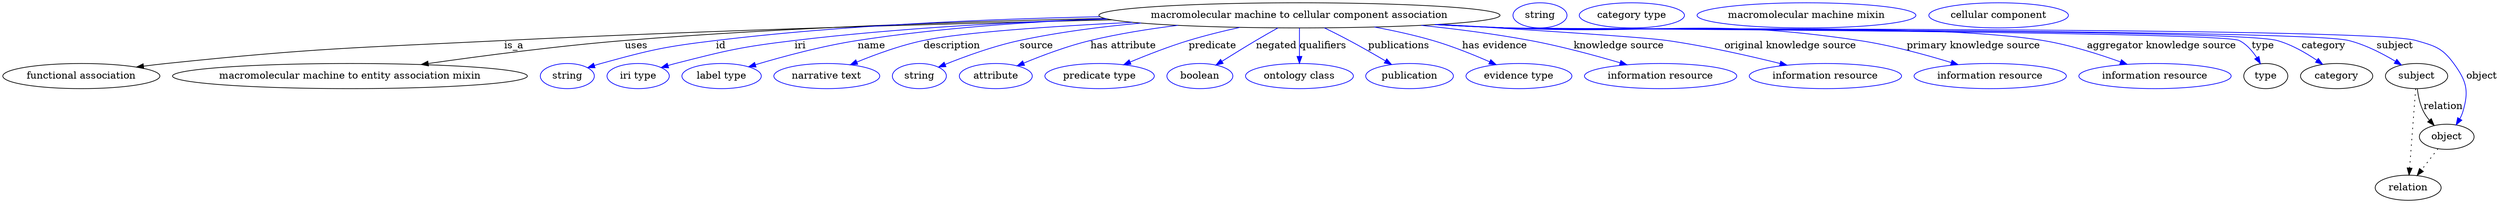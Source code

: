 digraph {
	graph [bb="0,0,3553.8,283"];
	node [label="\N"];
	"macromolecular machine to cellular component association"	[height=0.5,
		label="macromolecular machine to cellular component association",
		pos="1845.8,265",
		width=7.9437];
	"functional association"	[height=0.5,
		pos="111.79,178",
		width=3.1053];
	"macromolecular machine to cellular component association" -> "functional association"	[label=is_a,
		lp="727.79,221.5",
		pos="e,190.45,190.88 1578.6,258.57 1349.2,253.23 1009.6,243.71 713.79,229 499.77,218.35 445.91,218.25 232.79,196 222.29,194.9 211.3,193.59 \
200.41,192.19"];
	"macromolecular machine to entity association mixin"	[height=0.5,
		pos="494.79,178",
		width=7.023];
	"macromolecular machine to cellular component association" -> "macromolecular machine to entity association mixin"	[label=uses,
		lp="902.29,221.5",
		pos="e,596.2,194.53 1568.7,260.55 1376.7,256.53 1115.4,247.83 885.79,229 791.3,221.25 684.58,207.25 606.54,196.03"];
	id	[color=blue,
		height=0.5,
		label=string,
		pos="803.79,178",
		width=1.0652];
	"macromolecular machine to cellular component association" -> id	[color=blue,
		label=id,
		lp="1022.8,221.5",
		pos="e,832.77,190.01 1561.6,262.99 1400.9,259.67 1196.6,250.86 1015.8,229 941.98,220.07 923.46,215.79 851.79,196 848.68,195.14 845.48,\
194.18 842.28,193.17",
		style=solid];
	iri	[color=blue,
		height=0.5,
		label="iri type",
		pos="904.79,178",
		width=1.2277];
	"macromolecular machine to cellular component association" -> iri	[color=blue,
		label=iri,
		lp="1135.8,221.5",
		pos="e,937.69,190.22 1571.8,259.84 1437.6,255.46 1273.8,246.64 1127.8,229 1051.4,219.77 1032.3,215.12 957.79,196 954.41,195.13 950.93,\
194.17 947.45,193.16",
		style=solid];
	name	[color=blue,
		height=0.5,
		label="label type",
		pos="1023.8,178",
		width=1.5707];
	"macromolecular machine to cellular component association" -> name	[color=blue,
		label=name,
		lp="1237.8,221.5",
		pos="e,1062.3,191.33 1569.4,260.31 1459.5,255.8 1332.2,246.75 1217.8,229 1167.5,221.19 1111.2,205.96 1072.3,194.35",
		style=solid];
	description	[color=blue,
		height=0.5,
		label="narrative text",
		pos="1173.8,178",
		width=2.0943];
	"macromolecular machine to cellular component association" -> description	[color=blue,
		label=description,
		lp="1352.3,221.5",
		pos="e,1207.3,194.18 1608.1,254.95 1492.9,249.24 1367.7,240.7 1311.8,229 1279,222.14 1243.5,209.15 1216.8,198.13",
		style=solid];
	source	[color=blue,
		height=0.5,
		label=string,
		pos="1305.8,178",
		width=1.0652];
	"macromolecular machine to cellular component association" -> source	[color=blue,
		label=source,
		lp="1471.8,221.5",
		pos="e,1332.9,190.9 1620.4,253.91 1563.7,248.71 1503.2,240.86 1447.8,229 1411,221.12 1370.6,206.28 1342.4,194.81",
		style=solid];
	"has attribute"	[color=blue,
		height=0.5,
		label=attribute,
		pos="1413.8,178",
		width=1.4443];
	"macromolecular machine to cellular component association" -> "has attribute"	[color=blue,
		label="has attribute",
		lp="1594.8,221.5",
		pos="e,1444,192.66 1672,250.7 1630.9,245.61 1587.5,238.6 1547.8,229 1515.1,221.11 1479.5,207.58 1453.2,196.58",
		style=solid];
	predicate	[color=blue,
		height=0.5,
		label="predicate type",
		pos="1561.8,178",
		width=2.1665];
	"macromolecular machine to cellular component association" -> predicate	[color=blue,
		label=predicate,
		lp="1721.8,221.5",
		pos="e,1596,194.31 1760.7,247.76 1736.9,242.51 1711.2,236.17 1687.8,229 1659.9,220.44 1629.5,208.45 1605.5,198.36",
		style=solid];
	negated	[color=blue,
		height=0.5,
		label=boolean,
		pos="1704.8,178",
		width=1.2999];
	"macromolecular machine to cellular component association" -> negated	[color=blue,
		label=negated,
		lp="1812.8,221.5",
		pos="e,1727.8,193.97 1815,247.04 1805,241.4 1793.9,235.03 1783.8,229 1768,219.55 1750.7,208.65 1736.3,199.45",
		style=solid];
	qualifiers	[color=blue,
		height=0.5,
		label="ontology class",
		pos="1845.8,178",
		width=2.1304];
	"macromolecular machine to cellular component association" -> qualifiers	[color=blue,
		label=qualifiers,
		lp="1879.3,221.5",
		pos="e,1845.8,196.18 1845.8,246.8 1845.8,235.16 1845.8,219.55 1845.8,206.24",
		style=solid];
	publications	[color=blue,
		height=0.5,
		label=publication,
		pos="2002.8,178",
		width=1.7332];
	"macromolecular machine to cellular component association" -> publications	[color=blue,
		label=publications,
		lp="1987.8,221.5",
		pos="e,1977.1,194.57 1881.4,247.03 1892.8,241.45 1905.4,235.11 1916.8,229 1934,219.79 1952.7,208.98 1968.3,199.78",
		style=solid];
	"has evidence"	[color=blue,
		height=0.5,
		label="evidence type",
		pos="2158.8,178",
		width=2.0943];
	"macromolecular machine to cellular component association" -> "has evidence"	[color=blue,
		label="has evidence",
		lp="2124.3,221.5",
		pos="e,2126.3,194.34 1952.7,248.25 1980.1,243.15 2009.2,236.76 2035.8,229 2063.5,220.91 2093.5,208.77 2117,198.47",
		style=solid];
	"knowledge source"	[color=blue,
		height=0.5,
		label="information resource",
		pos="2360.8,178",
		width=3.015];
	"macromolecular machine to cellular component association" -> "knowledge source"	[color=blue,
		label="knowledge source",
		lp="2301.3,221.5",
		pos="e,2312.7,194.15 2019.4,250.67 2069.8,245.41 2124.7,238.34 2174.8,229 2218.2,220.91 2266.3,207.85 2302.8,197.12",
		style=solid];
	"original knowledge source"	[color=blue,
		height=0.5,
		label="information resource",
		pos="2595.8,178",
		width=3.015];
	"macromolecular machine to cellular component association" -> "original knowledge source"	[color=blue,
		label="original knowledge source",
		lp="2545.8,221.5",
		pos="e,2541,193.57 2045.6,252.11 2179.8,243.87 2337.7,233.59 2369.8,229 2424.7,221.14 2486.1,207.21 2531.1,196.05",
		style=solid];
	"primary knowledge source"	[color=blue,
		height=0.5,
		label="information resource",
		pos="2830.8,178",
		width=3.015];
	"macromolecular machine to cellular component association" -> "primary knowledge source"	[color=blue,
		label="primary knowledge source",
		lp="2806.8,221.5",
		pos="e,2784.9,194.38 2043.7,252 2076.1,250.2 2109.4,248.47 2140.8,247 2364.2,236.56 2422.6,262.1 2643.8,229 2688.8,222.27 2738.5,208.67 \
2775.4,197.35",
		style=solid];
	"aggregator knowledge source"	[color=blue,
		height=0.5,
		label="information resource",
		pos="3065.8,178",
		width=3.015];
	"macromolecular machine to cellular component association" -> "aggregator knowledge source"	[color=blue,
		label="aggregator knowledge source",
		lp="3075.3,221.5",
		pos="e,3026.1,194.82 2040.9,251.82 2074.2,250 2108.5,248.31 2140.8,247 2310.7,240.11 2738,256.63 2905.8,229 2943.8,222.75 2985.2,209.62 \
3016.4,198.39",
		style=solid];
	type	[height=0.5,
		pos="3223.8,178",
		width=0.86659];
	"macromolecular machine to cellular component association" -> type	[color=blue,
		label=type,
		lp="3219.8,221.5",
		pos="e,3216.1,195.75 2039.3,251.73 2073.1,249.9 2108,248.23 2140.8,247 2169.8,245.91 3159.9,242.12 3185.8,229 3196.3,223.7 3204.6,214.02 \
3210.8,204.58",
		style=solid];
	category	[height=0.5,
		pos="3324.8,178",
		width=1.4263];
	"macromolecular machine to cellular component association" -> category	[color=blue,
		label=category,
		lp="3306.3,221.5",
		pos="e,3304.9,194.77 2038.9,251.73 2072.9,249.9 2107.9,248.22 2140.8,247 2201.8,244.74 3181,245.53 3239.8,229 3260.2,223.25 3280.8,211.34 \
3296.6,200.58",
		style=solid];
	subject	[height=0.5,
		pos="3438.8,178",
		width=1.2277];
	"macromolecular machine to cellular component association" -> subject	[color=blue,
		label=subject,
		lp="3407.8,221.5",
		pos="e,3417.2,193.83 2038.9,251.69 2072.9,249.86 2107.9,248.2 2140.8,247 2207.5,244.58 3277.1,245.22 3341.8,229 3365.6,223.03 3390.2,\
210.26 3408.7,199.12",
		style=solid];
	object	[height=0.5,
		pos="3481.8,91",
		width=1.0832];
	"macromolecular machine to cellular component association" -> object	[color=blue,
		label=object,
		lp="3531.8,178",
		pos="e,3495.2,108.09 2038.5,251.68 2072.6,249.85 2107.7,248.18 2140.8,247 2212.8,244.43 3368.6,249 3437.8,229 3464.8,221.19 3475.2,218.74 \
3491.8,196 3510.2,170.77 3513.7,156.9 3504.8,127 3503.8,123.55 3502.3,120.13 3500.5,116.85",
		style=solid];
	association_type	[color=blue,
		height=0.5,
		label=string,
		pos="2187.8,265",
		width=1.0652];
	association_category	[color=blue,
		height=0.5,
		label="category type",
		pos="2318.8,265",
		width=2.0762];
	subject -> object	[label=relation,
		lp="3476.8,134.5",
		pos="e,3463.9,107.23 3439.9,159.55 3441.1,149.57 3443.6,137.07 3448.8,127 3451,122.68 3453.9,118.52 3457.1,114.66"];
	relation	[height=0.5,
		pos="3426.8,18",
		width=1.2999];
	subject -> relation	[pos="e,3428.1,36.188 3437.5,159.79 3435.4,132.48 3431.3,78.994 3428.9,46.38",
		style=dotted];
	"functional association_subject"	[color=blue,
		height=0.5,
		label="macromolecular machine mixin",
		pos="2567.8,265",
		width=4.3329];
	object -> relation	[pos="e,3439.6,35.54 3469.3,73.889 3462.4,64.939 3453.6,53.617 3445.8,43.584",
		style=dotted];
	"macromolecular machine to cellular component association_object"	[color=blue,
		height=0.5,
		label="cellular component",
		pos="2840.8,265",
		width=2.7623];
}
